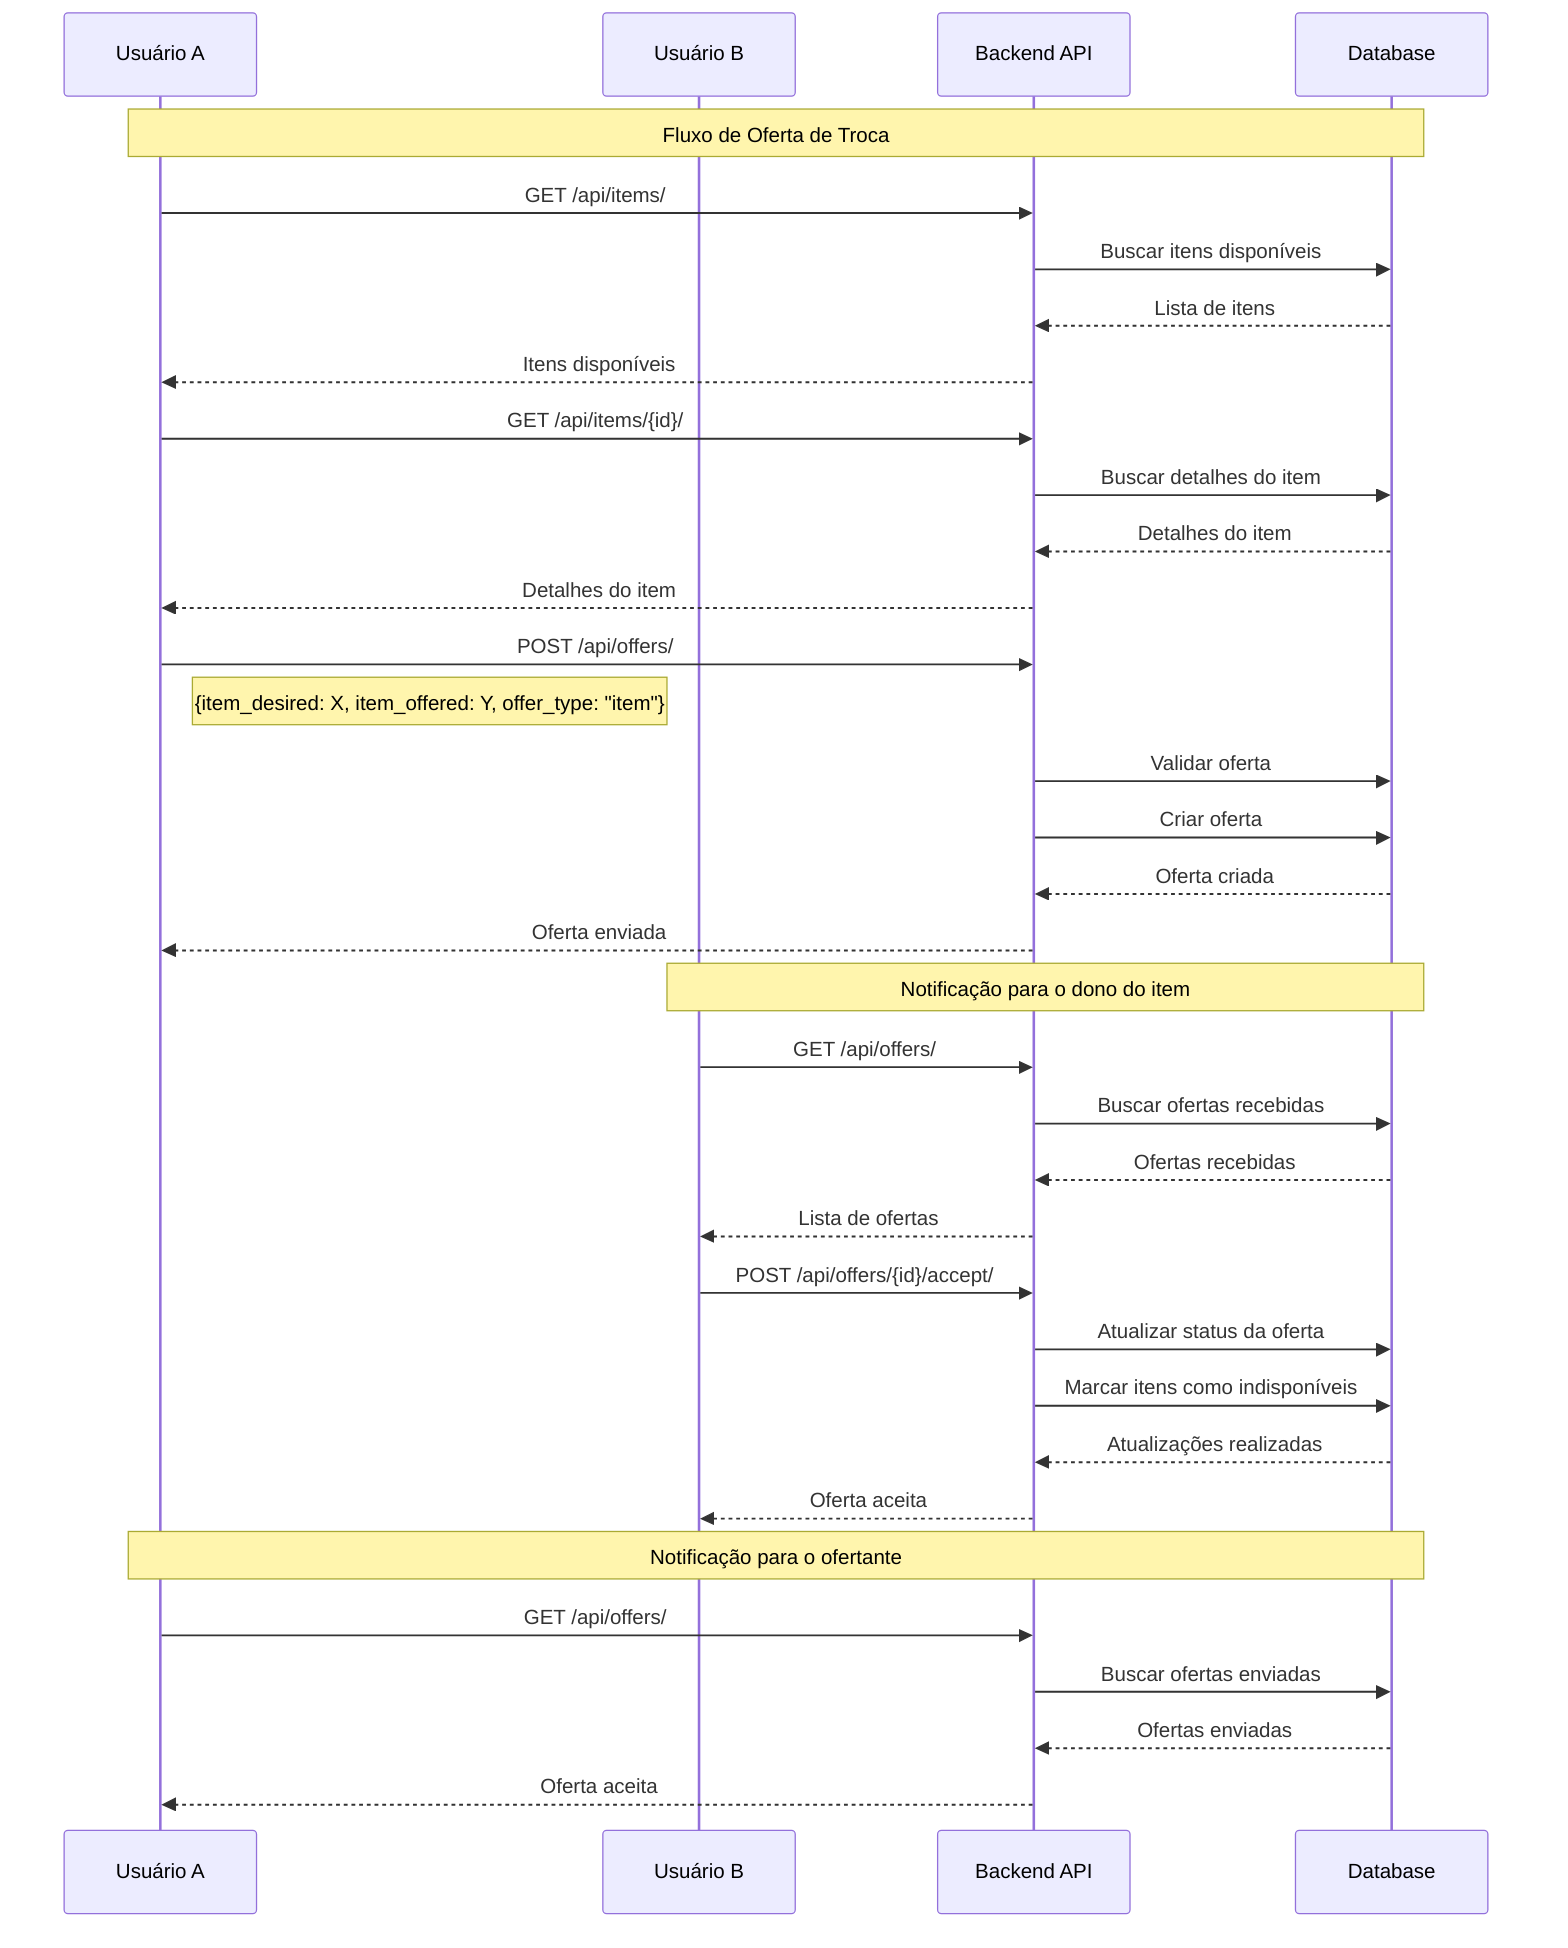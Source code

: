 sequenceDiagram
    participant U1 as Usuário A
    participant U2 as Usuário B
    participant API as Backend API
    participant DB as Database
    
    Note over U1,DB: Fluxo de Oferta de Troca
    
    U1->>API: GET /api/items/
    API->>DB: Buscar itens disponíveis
    DB-->>API: Lista de itens
    API-->>U1: Itens disponíveis
    
    U1->>API: GET /api/items/{id}/
    API->>DB: Buscar detalhes do item
    DB-->>API: Detalhes do item
    API-->>U1: Detalhes do item
    
    U1->>API: POST /api/offers/
    Note right of U1: {item_desired: X, item_offered: Y, offer_type: "item"}
    API->>DB: Validar oferta
    API->>DB: Criar oferta
    DB-->>API: Oferta criada
    API-->>U1: Oferta enviada
    
    Note over U2,DB: Notificação para o dono do item
    
    U2->>API: GET /api/offers/
    API->>DB: Buscar ofertas recebidas
    DB-->>API: Ofertas recebidas
    API-->>U2: Lista de ofertas
    
    U2->>API: POST /api/offers/{id}/accept/
    API->>DB: Atualizar status da oferta
    API->>DB: Marcar itens como indisponíveis
    DB-->>API: Atualizações realizadas
    API-->>U2: Oferta aceita
    
    Note over U1,DB: Notificação para o ofertante
    
    U1->>API: GET /api/offers/
    API->>DB: Buscar ofertas enviadas
    DB-->>API: Ofertas enviadas
    API-->>U1: Oferta aceita
